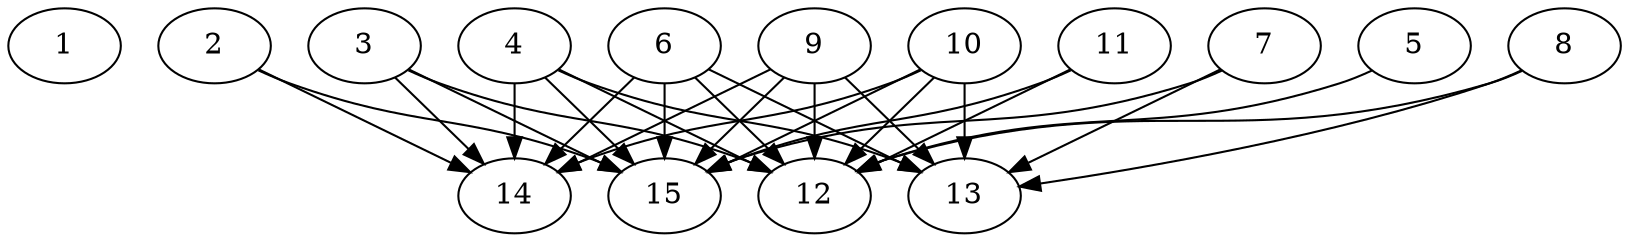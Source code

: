 // DAG automatically generated by daggen at Thu Oct  3 13:59:27 2019
// ./daggen --dot -n 15 --ccr 0.5 --fat 0.9 --regular 0.9 --density 0.9 --mindata 5242880 --maxdata 52428800 
digraph G {
  1 [size="37998592", alpha="0.15", expect_size="18999296"] 
  2 [size="104685568", alpha="0.16", expect_size="52342784"] 
  2 -> 14 [size ="52342784"]
  2 -> 15 [size ="52342784"]
  3 [size="92981248", alpha="0.12", expect_size="46490624"] 
  3 -> 12 [size ="46490624"]
  3 -> 14 [size ="46490624"]
  3 -> 15 [size ="46490624"]
  4 [size="52404224", alpha="0.01", expect_size="26202112"] 
  4 -> 12 [size ="26202112"]
  4 -> 13 [size ="26202112"]
  4 -> 14 [size ="26202112"]
  4 -> 15 [size ="26202112"]
  5 [size="55879680", alpha="0.02", expect_size="27939840"] 
  5 -> 12 [size ="27939840"]
  6 [size="10532864", alpha="0.15", expect_size="5266432"] 
  6 -> 12 [size ="5266432"]
  6 -> 13 [size ="5266432"]
  6 -> 14 [size ="5266432"]
  6 -> 15 [size ="5266432"]
  7 [size="15472640", alpha="0.04", expect_size="7736320"] 
  7 -> 13 [size ="7736320"]
  7 -> 15 [size ="7736320"]
  8 [size="50812928", alpha="0.16", expect_size="25406464"] 
  8 -> 12 [size ="25406464"]
  8 -> 13 [size ="25406464"]
  9 [size="91559936", alpha="0.18", expect_size="45779968"] 
  9 -> 12 [size ="45779968"]
  9 -> 13 [size ="45779968"]
  9 -> 14 [size ="45779968"]
  9 -> 15 [size ="45779968"]
  10 [size="32460800", alpha="0.14", expect_size="16230400"] 
  10 -> 12 [size ="16230400"]
  10 -> 13 [size ="16230400"]
  10 -> 14 [size ="16230400"]
  10 -> 15 [size ="16230400"]
  11 [size="78094336", alpha="0.11", expect_size="39047168"] 
  11 -> 12 [size ="39047168"]
  11 -> 15 [size ="39047168"]
  12 [size="56852480", alpha="0.07", expect_size="28426240"] 
  13 [size="37142528", alpha="0.05", expect_size="18571264"] 
  14 [size="91938816", alpha="0.00", expect_size="45969408"] 
  15 [size="96073728", alpha="0.17", expect_size="48036864"] 
}
